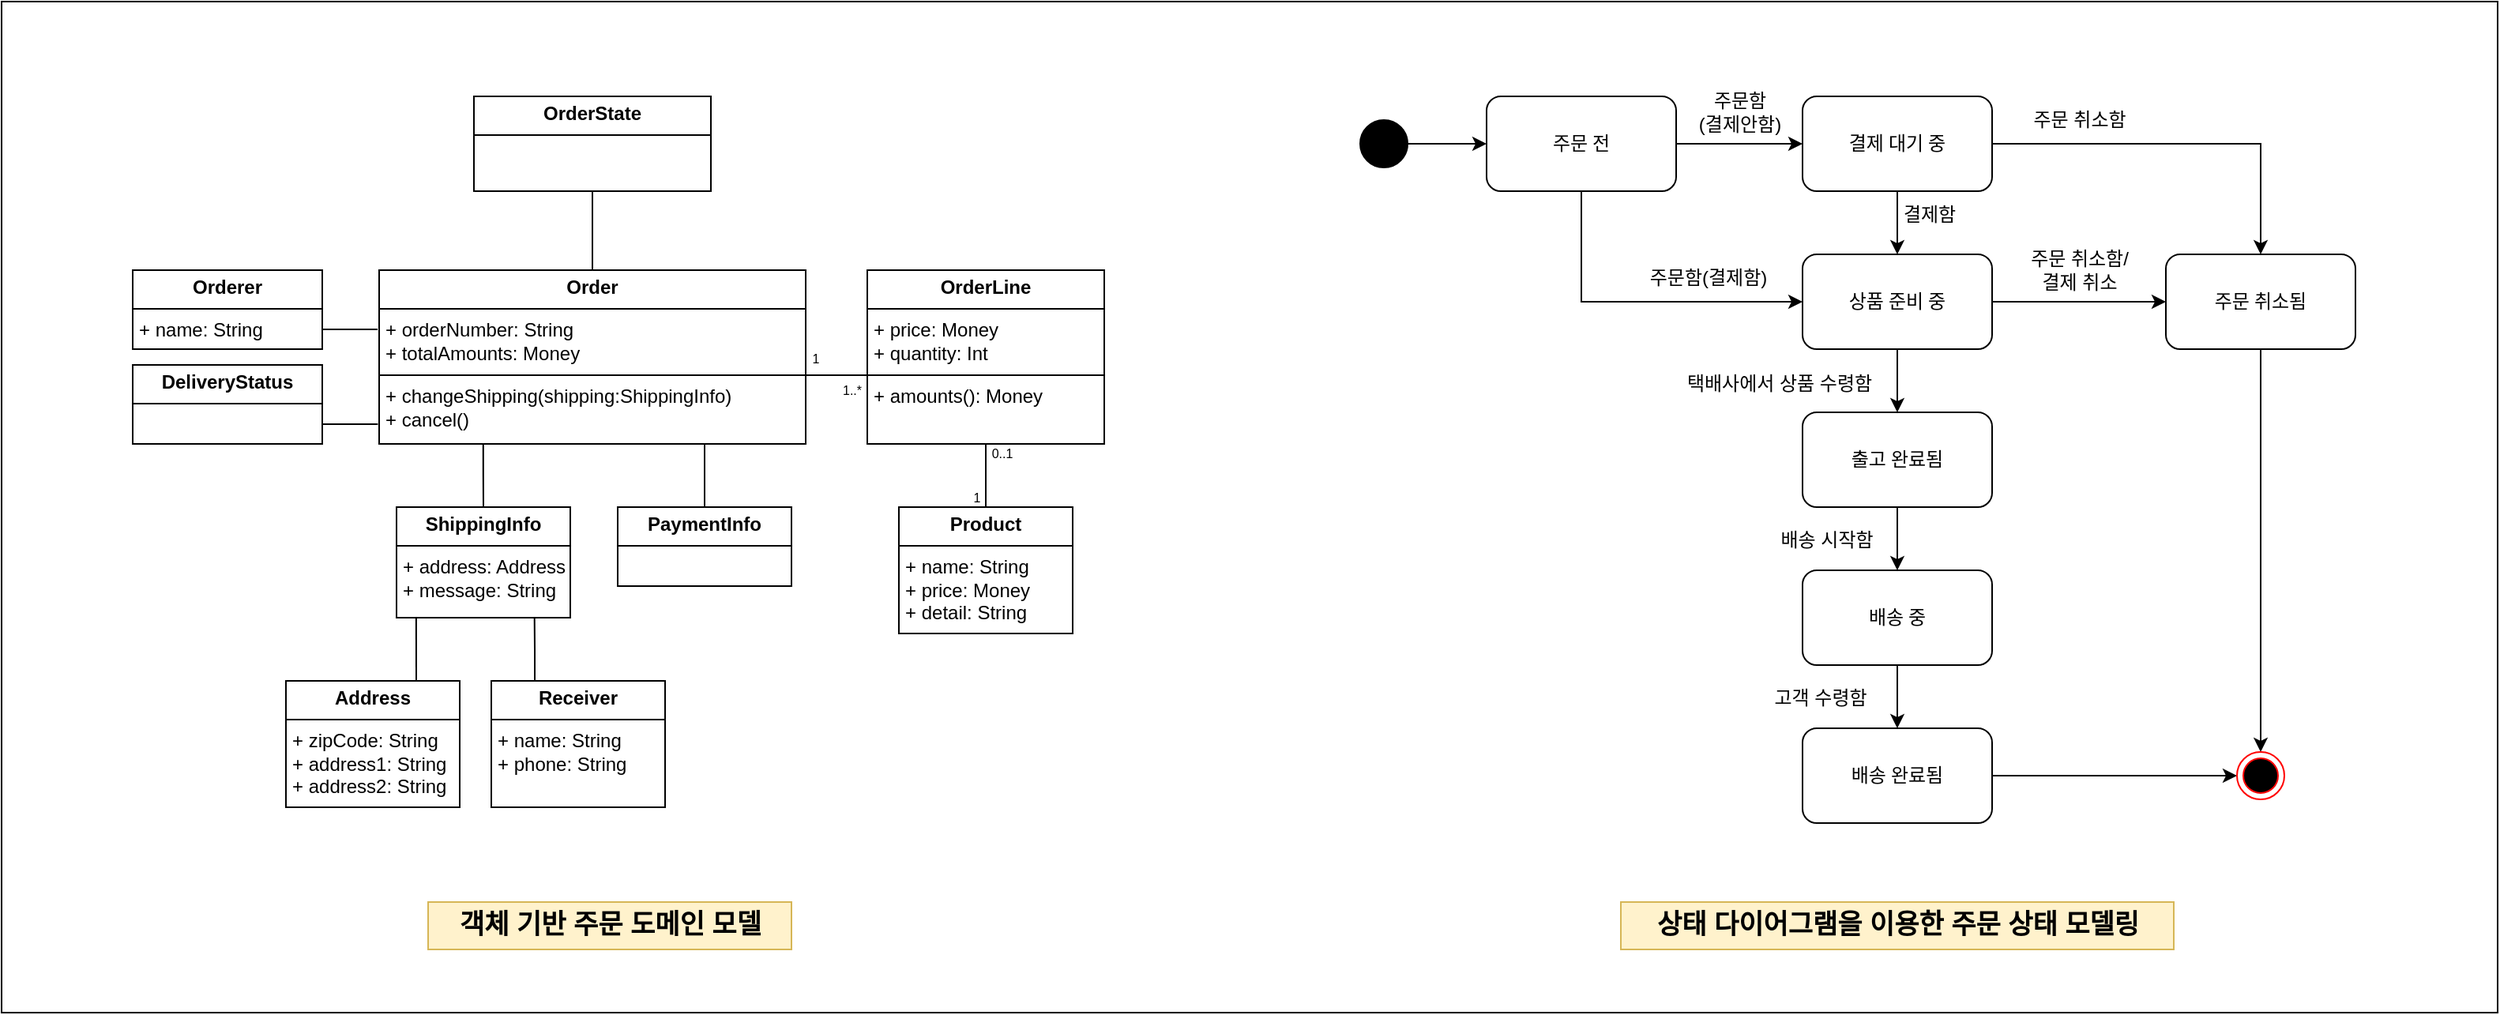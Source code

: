 <mxfile version="24.7.17">
  <diagram name="페이지-1" id="PuGsQlpJSFYzDp2MAoeP">
    <mxGraphModel dx="1687" dy="984" grid="1" gridSize="10" guides="1" tooltips="1" connect="1" arrows="1" fold="1" page="1" pageScale="1" pageWidth="827" pageHeight="1169" math="0" shadow="0">
      <root>
        <mxCell id="0" />
        <mxCell id="1" parent="0" />
        <mxCell id="e1at3lpBmyxFYmU1K-rE-27" value="" style="rounded=0;whiteSpace=wrap;html=1;" vertex="1" parent="1">
          <mxGeometry x="40" y="320" width="1580" height="640" as="geometry" />
        </mxCell>
        <mxCell id="e1at3lpBmyxFYmU1K-rE-11" style="edgeStyle=orthogonalEdgeStyle;rounded=0;orthogonalLoop=1;jettySize=auto;html=1;entryX=0.5;entryY=0;entryDx=0;entryDy=0;endArrow=none;endFill=0;" edge="1" parent="1" source="e1at3lpBmyxFYmU1K-rE-1" target="e1at3lpBmyxFYmU1K-rE-2">
          <mxGeometry relative="1" as="geometry" />
        </mxCell>
        <mxCell id="e1at3lpBmyxFYmU1K-rE-1" value="&lt;p style=&quot;margin:0px;margin-top:4px;text-align:center;&quot;&gt;&lt;b&gt;OrderState&lt;/b&gt;&lt;/p&gt;&lt;hr size=&quot;1&quot; style=&quot;border-style:solid;&quot;&gt;&lt;p style=&quot;margin:0px;margin-left:4px;&quot;&gt;&lt;br&gt;&lt;/p&gt;" style="verticalAlign=top;align=left;overflow=fill;html=1;whiteSpace=wrap;" vertex="1" parent="1">
          <mxGeometry x="339" y="380" width="150" height="60" as="geometry" />
        </mxCell>
        <mxCell id="e1at3lpBmyxFYmU1K-rE-22" style="edgeStyle=orthogonalEdgeStyle;rounded=0;orthogonalLoop=1;jettySize=auto;html=1;exitX=0.244;exitY=0.998;exitDx=0;exitDy=0;entryX=0.5;entryY=0;entryDx=0;entryDy=0;exitPerimeter=0;endArrow=none;endFill=0;" edge="1" parent="1" source="e1at3lpBmyxFYmU1K-rE-2" target="e1at3lpBmyxFYmU1K-rE-6">
          <mxGeometry relative="1" as="geometry" />
        </mxCell>
        <mxCell id="e1at3lpBmyxFYmU1K-rE-2" value="&lt;p style=&quot;margin:0px;margin-top:4px;text-align:center;&quot;&gt;&lt;b&gt;Order&lt;/b&gt;&lt;/p&gt;&lt;hr size=&quot;1&quot; style=&quot;border-style:solid;&quot;&gt;&lt;p style=&quot;margin:0px;margin-left:4px;&quot;&gt;+ orderNumber: String&lt;/p&gt;&lt;p style=&quot;margin:0px;margin-left:4px;&quot;&gt;+ totalAmounts: Money&lt;/p&gt;&lt;hr size=&quot;1&quot; style=&quot;border-style:solid;&quot;&gt;&lt;p style=&quot;margin:0px;margin-left:4px;&quot;&gt;+ changeShipping(shipping:ShippingInfo)&lt;/p&gt;&lt;p style=&quot;margin:0px;margin-left:4px;&quot;&gt;+ cancel()&lt;/p&gt;" style="verticalAlign=top;align=left;overflow=fill;html=1;whiteSpace=wrap;" vertex="1" parent="1">
          <mxGeometry x="279" y="490" width="270" height="110" as="geometry" />
        </mxCell>
        <mxCell id="e1at3lpBmyxFYmU1K-rE-3" value="&lt;p style=&quot;margin:0px;margin-top:4px;text-align:center;&quot;&gt;&lt;b&gt;Orderer&lt;/b&gt;&lt;/p&gt;&lt;hr size=&quot;1&quot; style=&quot;border-style:solid;&quot;&gt;&lt;p style=&quot;margin:0px;margin-left:4px;&quot;&gt;+ name: String&lt;/p&gt;" style="verticalAlign=top;align=left;overflow=fill;html=1;whiteSpace=wrap;" vertex="1" parent="1">
          <mxGeometry x="123" y="490" width="120" height="50" as="geometry" />
        </mxCell>
        <mxCell id="e1at3lpBmyxFYmU1K-rE-4" value="&lt;p style=&quot;margin:0px;margin-top:4px;text-align:center;&quot;&gt;&lt;b&gt;DeliveryStatus&lt;/b&gt;&lt;/p&gt;&lt;hr size=&quot;1&quot; style=&quot;border-style:solid;&quot;&gt;&lt;p style=&quot;margin:0px;margin-left:4px;&quot;&gt;&lt;br&gt;&lt;/p&gt;" style="verticalAlign=top;align=left;overflow=fill;html=1;whiteSpace=wrap;" vertex="1" parent="1">
          <mxGeometry x="123" y="550" width="120" height="50" as="geometry" />
        </mxCell>
        <mxCell id="e1at3lpBmyxFYmU1K-rE-16" style="edgeStyle=orthogonalEdgeStyle;rounded=0;orthogonalLoop=1;jettySize=auto;html=1;exitX=0;exitY=0.75;exitDx=0;exitDy=0;entryX=1;entryY=0.75;entryDx=0;entryDy=0;endArrow=none;endFill=0;" edge="1" parent="1">
          <mxGeometry relative="1" as="geometry">
            <mxPoint x="610.0" y="556.5" as="sourcePoint" />
            <mxPoint x="549" y="556.5" as="targetPoint" />
          </mxGeometry>
        </mxCell>
        <mxCell id="e1at3lpBmyxFYmU1K-rE-19" style="edgeStyle=orthogonalEdgeStyle;rounded=0;orthogonalLoop=1;jettySize=auto;html=1;entryX=0.5;entryY=0;entryDx=0;entryDy=0;endArrow=none;endFill=0;" edge="1" parent="1" source="e1at3lpBmyxFYmU1K-rE-5" target="e1at3lpBmyxFYmU1K-rE-10">
          <mxGeometry relative="1" as="geometry" />
        </mxCell>
        <mxCell id="e1at3lpBmyxFYmU1K-rE-5" value="&lt;p style=&quot;margin:0px;margin-top:4px;text-align:center;&quot;&gt;&lt;b&gt;OrderLine&lt;/b&gt;&lt;/p&gt;&lt;hr size=&quot;1&quot; style=&quot;border-style:solid;&quot;&gt;&lt;p style=&quot;margin:0px;margin-left:4px;&quot;&gt;+ price: Money&lt;/p&gt;&lt;p style=&quot;margin:0px;margin-left:4px;&quot;&gt;+ quantity: Int&lt;/p&gt;&lt;hr size=&quot;1&quot; style=&quot;border-style:solid;&quot;&gt;&lt;p style=&quot;margin:0px;margin-left:4px;&quot;&gt;+ amounts(): Money&lt;/p&gt;&lt;p style=&quot;margin:0px;margin-left:4px;&quot;&gt;&lt;br&gt;&lt;/p&gt;" style="verticalAlign=top;align=left;overflow=fill;html=1;whiteSpace=wrap;" vertex="1" parent="1">
          <mxGeometry x="588" y="490" width="150" height="110" as="geometry" />
        </mxCell>
        <mxCell id="e1at3lpBmyxFYmU1K-rE-6" value="&lt;p style=&quot;margin:0px;margin-top:4px;text-align:center;&quot;&gt;&lt;b&gt;ShippingInfo&lt;/b&gt;&lt;/p&gt;&lt;hr size=&quot;1&quot; style=&quot;border-style:solid;&quot;&gt;&lt;p style=&quot;margin:0px;margin-left:4px;&quot;&gt;+ address: Address&lt;/p&gt;&lt;p style=&quot;margin:0px;margin-left:4px;&quot;&gt;+ message: String&lt;/p&gt;&lt;p style=&quot;margin:0px;margin-left:4px;&quot;&gt;&lt;br&gt;&lt;/p&gt;" style="verticalAlign=top;align=left;overflow=fill;html=1;whiteSpace=wrap;" vertex="1" parent="1">
          <mxGeometry x="290" y="640" width="110" height="70" as="geometry" />
        </mxCell>
        <mxCell id="e1at3lpBmyxFYmU1K-rE-7" value="&lt;p style=&quot;margin:0px;margin-top:4px;text-align:center;&quot;&gt;&lt;b&gt;PaymentInfo&lt;/b&gt;&lt;/p&gt;&lt;hr size=&quot;1&quot; style=&quot;border-style:solid;&quot;&gt;&lt;p style=&quot;margin:0px;margin-left:4px;&quot;&gt;&lt;br&gt;&lt;/p&gt;&lt;p style=&quot;margin:0px;margin-left:4px;&quot;&gt;&lt;br&gt;&lt;/p&gt;" style="verticalAlign=top;align=left;overflow=fill;html=1;whiteSpace=wrap;" vertex="1" parent="1">
          <mxGeometry x="430" y="640" width="110" height="50" as="geometry" />
        </mxCell>
        <mxCell id="e1at3lpBmyxFYmU1K-rE-8" value="&lt;p style=&quot;margin:0px;margin-top:4px;text-align:center;&quot;&gt;&lt;b&gt;Address&lt;/b&gt;&lt;/p&gt;&lt;hr size=&quot;1&quot; style=&quot;border-style:solid;&quot;&gt;&lt;p style=&quot;margin:0px;margin-left:4px;&quot;&gt;+ zipCode: String&lt;/p&gt;&lt;p style=&quot;margin:0px;margin-left:4px;&quot;&gt;+ address1: String&lt;/p&gt;&lt;p style=&quot;margin:0px;margin-left:4px;&quot;&gt;+ address2: String&lt;/p&gt;&lt;p style=&quot;margin:0px;margin-left:4px;&quot;&gt;&lt;br&gt;&lt;/p&gt;" style="verticalAlign=top;align=left;overflow=fill;html=1;whiteSpace=wrap;" vertex="1" parent="1">
          <mxGeometry x="220" y="750" width="110" height="80" as="geometry" />
        </mxCell>
        <mxCell id="e1at3lpBmyxFYmU1K-rE-9" value="&lt;p style=&quot;margin:0px;margin-top:4px;text-align:center;&quot;&gt;&lt;b&gt;Receiver&lt;/b&gt;&lt;/p&gt;&lt;hr size=&quot;1&quot; style=&quot;border-style:solid;&quot;&gt;&lt;p style=&quot;margin:0px;margin-left:4px;&quot;&gt;+ name: String&lt;/p&gt;&lt;p style=&quot;margin:0px;margin-left:4px;&quot;&gt;+ phone: String&lt;/p&gt;&lt;p style=&quot;margin:0px;margin-left:4px;&quot;&gt;&lt;br&gt;&lt;/p&gt;" style="verticalAlign=top;align=left;overflow=fill;html=1;whiteSpace=wrap;" vertex="1" parent="1">
          <mxGeometry x="350" y="750" width="110" height="80" as="geometry" />
        </mxCell>
        <mxCell id="e1at3lpBmyxFYmU1K-rE-10" value="&lt;p style=&quot;margin:0px;margin-top:4px;text-align:center;&quot;&gt;&lt;b&gt;Product&lt;/b&gt;&lt;/p&gt;&lt;hr size=&quot;1&quot; style=&quot;border-style:solid;&quot;&gt;&lt;p style=&quot;margin:0px;margin-left:4px;&quot;&gt;+ name: String&lt;/p&gt;&lt;p style=&quot;margin:0px;margin-left:4px;&quot;&gt;+ price: Money&lt;/p&gt;&lt;p style=&quot;margin:0px;margin-left:4px;&quot;&gt;+ detail: String&lt;/p&gt;&lt;p style=&quot;margin:0px;margin-left:4px;&quot;&gt;&lt;br&gt;&lt;/p&gt;" style="verticalAlign=top;align=left;overflow=fill;html=1;whiteSpace=wrap;" vertex="1" parent="1">
          <mxGeometry x="608" y="640" width="110" height="80" as="geometry" />
        </mxCell>
        <mxCell id="e1at3lpBmyxFYmU1K-rE-13" style="edgeStyle=orthogonalEdgeStyle;rounded=0;orthogonalLoop=1;jettySize=auto;html=1;exitX=1;exitY=0.75;exitDx=0;exitDy=0;endArrow=none;endFill=0;" edge="1" parent="1" source="e1at3lpBmyxFYmU1K-rE-3">
          <mxGeometry relative="1" as="geometry">
            <mxPoint x="278" y="527" as="targetPoint" />
          </mxGeometry>
        </mxCell>
        <mxCell id="e1at3lpBmyxFYmU1K-rE-15" style="edgeStyle=orthogonalEdgeStyle;rounded=0;orthogonalLoop=1;jettySize=auto;html=1;exitX=1;exitY=0.75;exitDx=0;exitDy=0;entryX=-0.003;entryY=0.888;entryDx=0;entryDy=0;entryPerimeter=0;endArrow=none;endFill=0;" edge="1" parent="1" source="e1at3lpBmyxFYmU1K-rE-4" target="e1at3lpBmyxFYmU1K-rE-2">
          <mxGeometry relative="1" as="geometry" />
        </mxCell>
        <mxCell id="e1at3lpBmyxFYmU1K-rE-17" value="&lt;font style=&quot;font-size: 8px;&quot;&gt;1&lt;/font&gt;" style="text;html=1;align=center;verticalAlign=middle;resizable=0;points=[];autosize=1;strokeColor=none;fillColor=none;" vertex="1" parent="1">
          <mxGeometry x="540" y="530" width="30" height="30" as="geometry" />
        </mxCell>
        <mxCell id="e1at3lpBmyxFYmU1K-rE-18" value="&lt;font style=&quot;font-size: 8px;&quot;&gt;1..*&lt;/font&gt;" style="text;html=1;align=center;verticalAlign=middle;resizable=0;points=[];autosize=1;strokeColor=none;fillColor=none;" vertex="1" parent="1">
          <mxGeometry x="558" y="550" width="40" height="30" as="geometry" />
        </mxCell>
        <mxCell id="e1at3lpBmyxFYmU1K-rE-20" value="&lt;font style=&quot;font-size: 8px;&quot;&gt;0..1&lt;/font&gt;" style="text;html=1;align=center;verticalAlign=middle;resizable=0;points=[];autosize=1;strokeColor=none;fillColor=none;" vertex="1" parent="1">
          <mxGeometry x="653" y="590" width="40" height="30" as="geometry" />
        </mxCell>
        <mxCell id="e1at3lpBmyxFYmU1K-rE-21" value="&lt;font style=&quot;font-size: 8px;&quot;&gt;1&lt;/font&gt;" style="text;html=1;align=center;verticalAlign=middle;resizable=0;points=[];autosize=1;strokeColor=none;fillColor=none;" vertex="1" parent="1">
          <mxGeometry x="642" y="618" width="30" height="30" as="geometry" />
        </mxCell>
        <mxCell id="e1at3lpBmyxFYmU1K-rE-23" style="edgeStyle=orthogonalEdgeStyle;rounded=0;orthogonalLoop=1;jettySize=auto;html=1;entryX=0.763;entryY=1.001;entryDx=0;entryDy=0;entryPerimeter=0;endArrow=none;endFill=0;" edge="1" parent="1" source="e1at3lpBmyxFYmU1K-rE-7" target="e1at3lpBmyxFYmU1K-rE-2">
          <mxGeometry relative="1" as="geometry" />
        </mxCell>
        <mxCell id="e1at3lpBmyxFYmU1K-rE-24" style="edgeStyle=orthogonalEdgeStyle;rounded=0;orthogonalLoop=1;jettySize=auto;html=1;exitX=0.75;exitY=0;exitDx=0;exitDy=0;entryX=0.113;entryY=1.005;entryDx=0;entryDy=0;entryPerimeter=0;endArrow=none;endFill=0;" edge="1" parent="1" source="e1at3lpBmyxFYmU1K-rE-8" target="e1at3lpBmyxFYmU1K-rE-6">
          <mxGeometry relative="1" as="geometry" />
        </mxCell>
        <mxCell id="e1at3lpBmyxFYmU1K-rE-26" style="edgeStyle=orthogonalEdgeStyle;rounded=0;orthogonalLoop=1;jettySize=auto;html=1;exitX=0.25;exitY=0;exitDx=0;exitDy=0;entryX=0.794;entryY=0.999;entryDx=0;entryDy=0;entryPerimeter=0;endArrow=none;endFill=0;" edge="1" parent="1" source="e1at3lpBmyxFYmU1K-rE-9" target="e1at3lpBmyxFYmU1K-rE-6">
          <mxGeometry relative="1" as="geometry" />
        </mxCell>
        <mxCell id="e1at3lpBmyxFYmU1K-rE-42" style="edgeStyle=orthogonalEdgeStyle;rounded=0;orthogonalLoop=1;jettySize=auto;html=1;entryX=0;entryY=0.5;entryDx=0;entryDy=0;" edge="1" parent="1" source="e1at3lpBmyxFYmU1K-rE-29" target="e1at3lpBmyxFYmU1K-rE-31">
          <mxGeometry relative="1" as="geometry" />
        </mxCell>
        <mxCell id="e1at3lpBmyxFYmU1K-rE-47" style="edgeStyle=orthogonalEdgeStyle;rounded=0;orthogonalLoop=1;jettySize=auto;html=1;entryX=0;entryY=0.5;entryDx=0;entryDy=0;" edge="1" parent="1" source="e1at3lpBmyxFYmU1K-rE-29" target="e1at3lpBmyxFYmU1K-rE-33">
          <mxGeometry relative="1" as="geometry">
            <Array as="points">
              <mxPoint x="1040" y="510" />
            </Array>
          </mxGeometry>
        </mxCell>
        <mxCell id="e1at3lpBmyxFYmU1K-rE-29" value="&lt;font face=&quot;Tahoma&quot;&gt;주문 전&lt;/font&gt;" style="rounded=1;whiteSpace=wrap;html=1;" vertex="1" parent="1">
          <mxGeometry x="980" y="380" width="120" height="60" as="geometry" />
        </mxCell>
        <mxCell id="e1at3lpBmyxFYmU1K-rE-41" style="edgeStyle=orthogonalEdgeStyle;rounded=0;orthogonalLoop=1;jettySize=auto;html=1;entryX=0;entryY=0.5;entryDx=0;entryDy=0;" edge="1" parent="1" source="e1at3lpBmyxFYmU1K-rE-30" target="e1at3lpBmyxFYmU1K-rE-29">
          <mxGeometry relative="1" as="geometry" />
        </mxCell>
        <mxCell id="e1at3lpBmyxFYmU1K-rE-30" value="" style="ellipse;whiteSpace=wrap;html=1;aspect=fixed;fillColor=#000000;" vertex="1" parent="1">
          <mxGeometry x="900" y="395" width="30" height="30" as="geometry" />
        </mxCell>
        <mxCell id="e1at3lpBmyxFYmU1K-rE-43" style="edgeStyle=orthogonalEdgeStyle;rounded=0;orthogonalLoop=1;jettySize=auto;html=1;entryX=0.5;entryY=0;entryDx=0;entryDy=0;" edge="1" parent="1" source="e1at3lpBmyxFYmU1K-rE-31" target="e1at3lpBmyxFYmU1K-rE-33">
          <mxGeometry relative="1" as="geometry" />
        </mxCell>
        <mxCell id="e1at3lpBmyxFYmU1K-rE-49" style="edgeStyle=orthogonalEdgeStyle;rounded=0;orthogonalLoop=1;jettySize=auto;html=1;entryX=0.5;entryY=0;entryDx=0;entryDy=0;" edge="1" parent="1" source="e1at3lpBmyxFYmU1K-rE-31" target="e1at3lpBmyxFYmU1K-rE-32">
          <mxGeometry relative="1" as="geometry" />
        </mxCell>
        <mxCell id="e1at3lpBmyxFYmU1K-rE-31" value="&lt;font face=&quot;Tahoma&quot;&gt;결제 대기 중&lt;/font&gt;" style="rounded=1;whiteSpace=wrap;html=1;" vertex="1" parent="1">
          <mxGeometry x="1180" y="380" width="120" height="60" as="geometry" />
        </mxCell>
        <mxCell id="e1at3lpBmyxFYmU1K-rE-50" style="edgeStyle=orthogonalEdgeStyle;rounded=0;orthogonalLoop=1;jettySize=auto;html=1;entryX=0.5;entryY=0;entryDx=0;entryDy=0;" edge="1" parent="1" source="e1at3lpBmyxFYmU1K-rE-32" target="e1at3lpBmyxFYmU1K-rE-39">
          <mxGeometry relative="1" as="geometry" />
        </mxCell>
        <mxCell id="e1at3lpBmyxFYmU1K-rE-32" value="&lt;font face=&quot;Tahoma&quot;&gt;주문 취소됨&lt;/font&gt;" style="rounded=1;whiteSpace=wrap;html=1;" vertex="1" parent="1">
          <mxGeometry x="1410" y="480" width="120" height="60" as="geometry" />
        </mxCell>
        <mxCell id="e1at3lpBmyxFYmU1K-rE-44" style="edgeStyle=orthogonalEdgeStyle;rounded=0;orthogonalLoop=1;jettySize=auto;html=1;entryX=0.5;entryY=0;entryDx=0;entryDy=0;" edge="1" parent="1" source="e1at3lpBmyxFYmU1K-rE-33" target="e1at3lpBmyxFYmU1K-rE-34">
          <mxGeometry relative="1" as="geometry" />
        </mxCell>
        <mxCell id="e1at3lpBmyxFYmU1K-rE-48" style="edgeStyle=orthogonalEdgeStyle;rounded=0;orthogonalLoop=1;jettySize=auto;html=1;entryX=0;entryY=0.5;entryDx=0;entryDy=0;" edge="1" parent="1" source="e1at3lpBmyxFYmU1K-rE-33" target="e1at3lpBmyxFYmU1K-rE-32">
          <mxGeometry relative="1" as="geometry" />
        </mxCell>
        <mxCell id="e1at3lpBmyxFYmU1K-rE-33" value="&lt;font face=&quot;Tahoma&quot;&gt;상품 준비 중&lt;/font&gt;" style="rounded=1;whiteSpace=wrap;html=1;" vertex="1" parent="1">
          <mxGeometry x="1180" y="480" width="120" height="60" as="geometry" />
        </mxCell>
        <mxCell id="e1at3lpBmyxFYmU1K-rE-45" style="edgeStyle=orthogonalEdgeStyle;rounded=0;orthogonalLoop=1;jettySize=auto;html=1;entryX=0.5;entryY=0;entryDx=0;entryDy=0;" edge="1" parent="1" source="e1at3lpBmyxFYmU1K-rE-34" target="e1at3lpBmyxFYmU1K-rE-35">
          <mxGeometry relative="1" as="geometry" />
        </mxCell>
        <mxCell id="e1at3lpBmyxFYmU1K-rE-34" value="&lt;font face=&quot;Tahoma&quot;&gt;출고 완료됨&lt;/font&gt;" style="rounded=1;whiteSpace=wrap;html=1;" vertex="1" parent="1">
          <mxGeometry x="1180" y="580" width="120" height="60" as="geometry" />
        </mxCell>
        <mxCell id="e1at3lpBmyxFYmU1K-rE-46" style="edgeStyle=orthogonalEdgeStyle;rounded=0;orthogonalLoop=1;jettySize=auto;html=1;entryX=0.5;entryY=0;entryDx=0;entryDy=0;" edge="1" parent="1" source="e1at3lpBmyxFYmU1K-rE-35" target="e1at3lpBmyxFYmU1K-rE-36">
          <mxGeometry relative="1" as="geometry" />
        </mxCell>
        <mxCell id="e1at3lpBmyxFYmU1K-rE-35" value="&lt;font face=&quot;Tahoma&quot;&gt;배송 중&lt;/font&gt;" style="rounded=1;whiteSpace=wrap;html=1;" vertex="1" parent="1">
          <mxGeometry x="1180" y="680" width="120" height="60" as="geometry" />
        </mxCell>
        <mxCell id="e1at3lpBmyxFYmU1K-rE-51" style="edgeStyle=orthogonalEdgeStyle;rounded=0;orthogonalLoop=1;jettySize=auto;html=1;entryX=0;entryY=0.5;entryDx=0;entryDy=0;" edge="1" parent="1" source="e1at3lpBmyxFYmU1K-rE-36" target="e1at3lpBmyxFYmU1K-rE-39">
          <mxGeometry relative="1" as="geometry" />
        </mxCell>
        <mxCell id="e1at3lpBmyxFYmU1K-rE-36" value="&lt;font face=&quot;Tahoma&quot;&gt;배송 완료됨&lt;/font&gt;" style="rounded=1;whiteSpace=wrap;html=1;" vertex="1" parent="1">
          <mxGeometry x="1180" y="780" width="120" height="60" as="geometry" />
        </mxCell>
        <mxCell id="e1at3lpBmyxFYmU1K-rE-39" value="" style="ellipse;html=1;shape=endState;fillColor=#000000;strokeColor=#ff0000;" vertex="1" parent="1">
          <mxGeometry x="1455" y="795" width="30" height="30" as="geometry" />
        </mxCell>
        <mxCell id="e1at3lpBmyxFYmU1K-rE-52" value="주문함&lt;div&gt;(결제안함)&lt;/div&gt;" style="text;html=1;align=center;verticalAlign=middle;resizable=0;points=[];autosize=1;strokeColor=none;fillColor=none;" vertex="1" parent="1">
          <mxGeometry x="1100" y="370" width="80" height="40" as="geometry" />
        </mxCell>
        <mxCell id="e1at3lpBmyxFYmU1K-rE-53" value="주문함(결제함)" style="text;html=1;align=center;verticalAlign=middle;resizable=0;points=[];autosize=1;strokeColor=none;fillColor=none;" vertex="1" parent="1">
          <mxGeometry x="1070" y="480" width="100" height="30" as="geometry" />
        </mxCell>
        <mxCell id="e1at3lpBmyxFYmU1K-rE-54" value="결제함" style="text;html=1;align=center;verticalAlign=middle;resizable=0;points=[];autosize=1;strokeColor=none;fillColor=none;" vertex="1" parent="1">
          <mxGeometry x="1230" y="440" width="60" height="30" as="geometry" />
        </mxCell>
        <mxCell id="e1at3lpBmyxFYmU1K-rE-55" value="주문 취소함" style="text;html=1;align=center;verticalAlign=middle;resizable=0;points=[];autosize=1;strokeColor=none;fillColor=none;" vertex="1" parent="1">
          <mxGeometry x="1310" y="380" width="90" height="30" as="geometry" />
        </mxCell>
        <mxCell id="e1at3lpBmyxFYmU1K-rE-56" value="주문 취소함/&lt;div&gt;결제 취소&lt;/div&gt;" style="text;html=1;align=center;verticalAlign=middle;resizable=0;points=[];autosize=1;strokeColor=none;fillColor=none;" vertex="1" parent="1">
          <mxGeometry x="1310" y="470" width="90" height="40" as="geometry" />
        </mxCell>
        <mxCell id="e1at3lpBmyxFYmU1K-rE-57" value="택배사에서 상품 수령함" style="text;html=1;align=center;verticalAlign=middle;resizable=0;points=[];autosize=1;strokeColor=none;fillColor=none;" vertex="1" parent="1">
          <mxGeometry x="1090" y="547" width="150" height="30" as="geometry" />
        </mxCell>
        <mxCell id="e1at3lpBmyxFYmU1K-rE-58" value="배송 시작함" style="text;html=1;align=center;verticalAlign=middle;resizable=0;points=[];autosize=1;strokeColor=none;fillColor=none;" vertex="1" parent="1">
          <mxGeometry x="1150" y="646" width="90" height="30" as="geometry" />
        </mxCell>
        <mxCell id="e1at3lpBmyxFYmU1K-rE-59" value="고객 수령함" style="text;html=1;align=center;verticalAlign=middle;resizable=0;points=[];autosize=1;strokeColor=none;fillColor=none;" vertex="1" parent="1">
          <mxGeometry x="1146" y="746" width="90" height="30" as="geometry" />
        </mxCell>
        <mxCell id="e1at3lpBmyxFYmU1K-rE-60" value="객체 기반 주문 도메인 모델" style="text;html=1;align=center;verticalAlign=middle;resizable=0;points=[];autosize=1;strokeColor=#d6b656;fillColor=#fff2cc;fontSize=17;fontStyle=1" vertex="1" parent="1">
          <mxGeometry x="310" y="890" width="230" height="30" as="geometry" />
        </mxCell>
        <mxCell id="e1at3lpBmyxFYmU1K-rE-61" value="상태 다이어그램을 이용한 주문 상태 모델링" style="text;html=1;align=center;verticalAlign=middle;resizable=0;points=[];autosize=1;strokeColor=#d6b656;fillColor=#fff2cc;fontSize=17;fontStyle=1" vertex="1" parent="1">
          <mxGeometry x="1065" y="890" width="350" height="30" as="geometry" />
        </mxCell>
      </root>
    </mxGraphModel>
  </diagram>
</mxfile>

